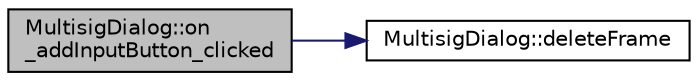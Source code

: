 digraph "MultisigDialog::on_addInputButton_clicked"
{
  edge [fontname="Helvetica",fontsize="10",labelfontname="Helvetica",labelfontsize="10"];
  node [fontname="Helvetica",fontsize="10",shape=record];
  rankdir="LR";
  Node250 [label="MultisigDialog::on\l_addInputButton_clicked",height=0.2,width=0.4,color="black", fillcolor="grey75", style="filled", fontcolor="black"];
  Node250 -> Node251 [color="midnightblue",fontsize="10",style="solid",fontname="Helvetica"];
  Node251 [label="MultisigDialog::deleteFrame",height=0.2,width=0.4,color="black", fillcolor="white", style="filled",URL="$class_multisig_dialog.html#a2c6519864a64e8180fab099f5a25d12e"];
}
